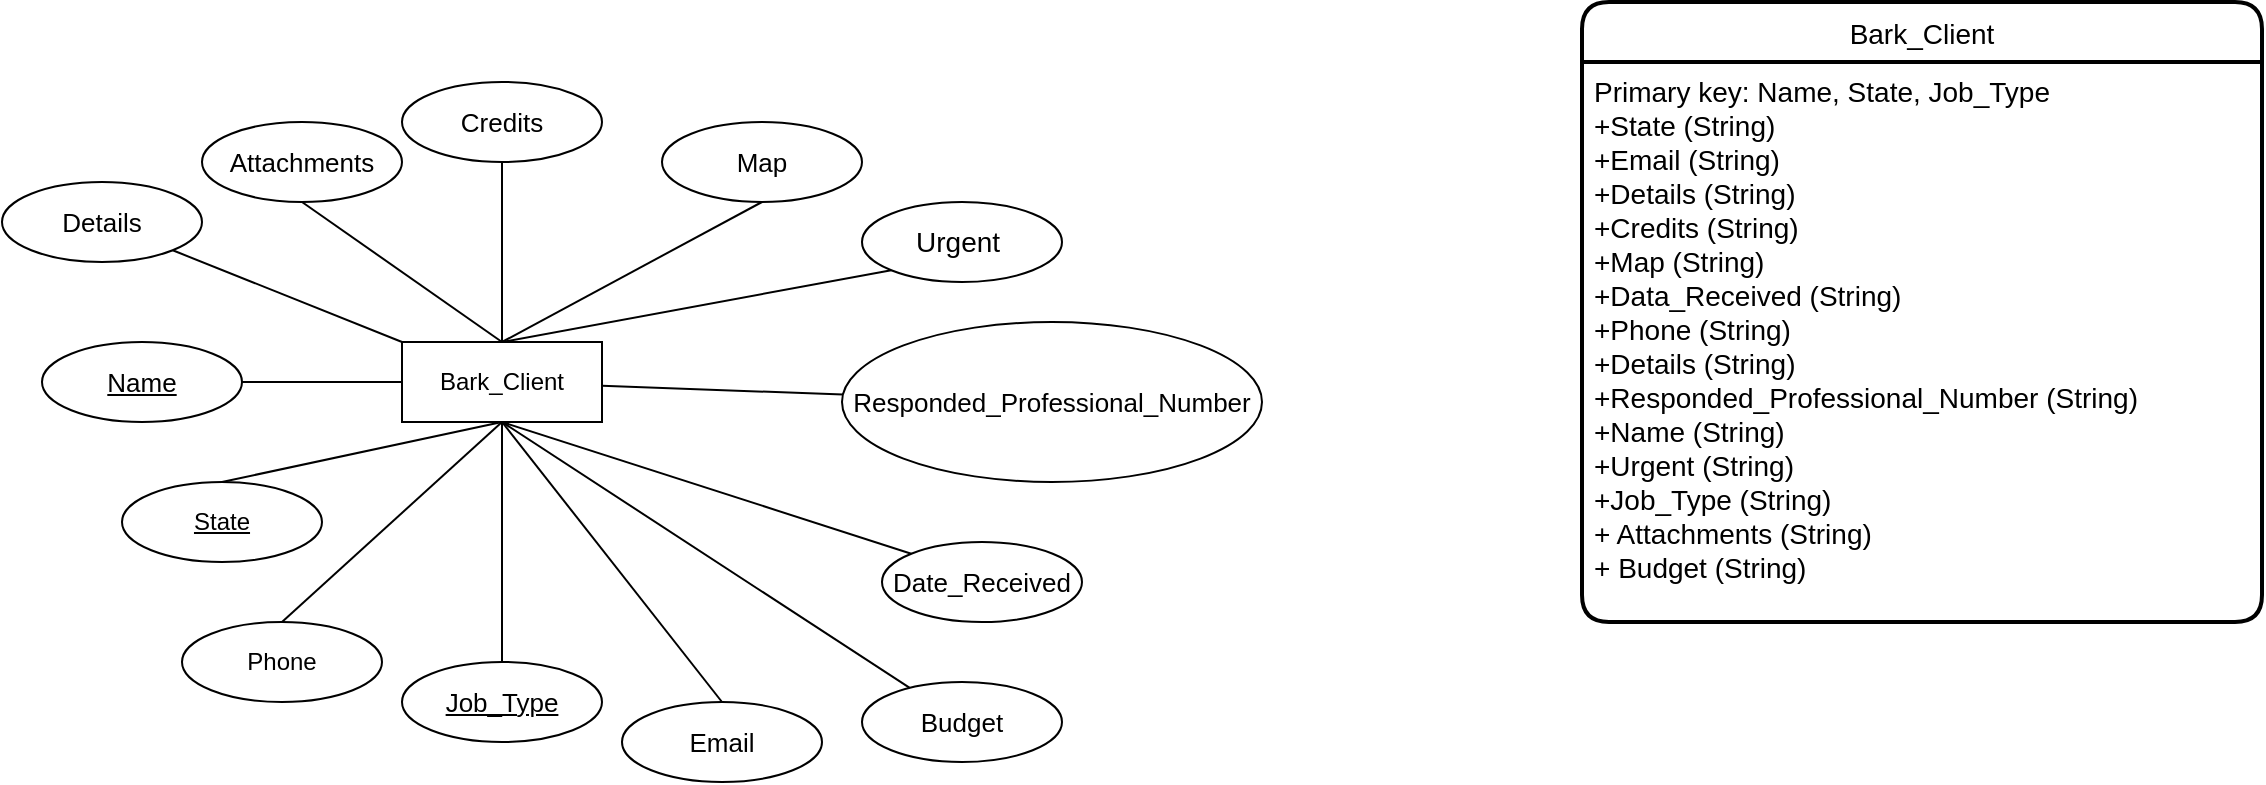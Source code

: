 <mxfile version="18.1.3" type="device"><diagram id="LY0GhdTmVqlvBuymsZOX" name="Page-1"><mxGraphModel dx="1038" dy="579" grid="1" gridSize="10" guides="1" tooltips="1" connect="1" arrows="1" fold="1" page="1" pageScale="1" pageWidth="850" pageHeight="1100" math="0" shadow="0"><root><mxCell id="0"/><mxCell id="1" parent="0"/><mxCell id="k2KA56HlH97TxQyiSHu6-1" value="Bark_Client" style="whiteSpace=wrap;html=1;align=center;" parent="1" vertex="1"><mxGeometry x="340" y="260" width="100" height="40" as="geometry"/></mxCell><mxCell id="k2KA56HlH97TxQyiSHu6-2" value="&lt;u&gt;State&lt;/u&gt;" style="ellipse;whiteSpace=wrap;html=1;align=center;" parent="1" vertex="1"><mxGeometry x="200" y="330" width="100" height="40" as="geometry"/></mxCell><mxCell id="k2KA56HlH97TxQyiSHu6-3" value="" style="endArrow=none;html=1;rounded=0;exitX=0.5;exitY=0;exitDx=0;exitDy=0;entryX=0.5;entryY=1;entryDx=0;entryDy=0;" parent="1" source="k2KA56HlH97TxQyiSHu6-2" target="k2KA56HlH97TxQyiSHu6-1" edge="1"><mxGeometry relative="1" as="geometry"><mxPoint x="340" y="290" as="sourcePoint"/><mxPoint x="500" y="290" as="targetPoint"/></mxGeometry></mxCell><mxCell id="k2KA56HlH97TxQyiSHu6-4" value="Phone" style="ellipse;whiteSpace=wrap;html=1;align=center;" parent="1" vertex="1"><mxGeometry x="230" y="400" width="100" height="40" as="geometry"/></mxCell><mxCell id="k2KA56HlH97TxQyiSHu6-5" value="" style="endArrow=none;html=1;rounded=0;exitX=0.5;exitY=0;exitDx=0;exitDy=0;entryX=0.5;entryY=1;entryDx=0;entryDy=0;" parent="1" source="k2KA56HlH97TxQyiSHu6-4" target="k2KA56HlH97TxQyiSHu6-1" edge="1"><mxGeometry relative="1" as="geometry"><mxPoint x="590" y="290" as="sourcePoint"/><mxPoint x="750" y="290" as="targetPoint"/></mxGeometry></mxCell><mxCell id="k2KA56HlH97TxQyiSHu6-6" value="&lt;span style=&quot;font-family: arial; font-size: 13px; text-align: left; background-color: rgb(255, 255, 255);&quot;&gt;&lt;u&gt;Job_Type&lt;/u&gt;&lt;/span&gt;" style="ellipse;whiteSpace=wrap;html=1;align=center;" parent="1" vertex="1"><mxGeometry x="340" y="420" width="100" height="40" as="geometry"/></mxCell><mxCell id="k2KA56HlH97TxQyiSHu6-7" value="" style="endArrow=none;html=1;rounded=0;exitX=0.5;exitY=0;exitDx=0;exitDy=0;entryX=0.5;entryY=1;entryDx=0;entryDy=0;" parent="1" source="k2KA56HlH97TxQyiSHu6-6" target="k2KA56HlH97TxQyiSHu6-1" edge="1"><mxGeometry relative="1" as="geometry"><mxPoint x="670" y="350" as="sourcePoint"/><mxPoint x="470" y="360" as="targetPoint"/></mxGeometry></mxCell><mxCell id="k2KA56HlH97TxQyiSHu6-8" value="&lt;span style=&quot;font-family: arial; font-size: 13px; text-align: left; background-color: rgb(255, 255, 255);&quot;&gt;Email&lt;/span&gt;" style="ellipse;whiteSpace=wrap;html=1;align=center;" parent="1" vertex="1"><mxGeometry x="450" y="440" width="100" height="40" as="geometry"/></mxCell><mxCell id="k2KA56HlH97TxQyiSHu6-9" value="" style="endArrow=none;html=1;rounded=0;exitX=0.5;exitY=0;exitDx=0;exitDy=0;entryX=0.5;entryY=1;entryDx=0;entryDy=0;" parent="1" source="k2KA56HlH97TxQyiSHu6-8" target="k2KA56HlH97TxQyiSHu6-1" edge="1"><mxGeometry relative="1" as="geometry"><mxPoint x="780" y="370" as="sourcePoint"/><mxPoint x="390" y="290" as="targetPoint"/></mxGeometry></mxCell><mxCell id="k2KA56HlH97TxQyiSHu6-10" value="&lt;span style=&quot;font-family: Arial; font-size: 13px; text-align: left; background-color: rgb(255, 255, 255);&quot;&gt;Date_Received&lt;/span&gt;" style="ellipse;whiteSpace=wrap;html=1;align=center;" parent="1" vertex="1"><mxGeometry x="580" y="360" width="100" height="40" as="geometry"/></mxCell><mxCell id="k2KA56HlH97TxQyiSHu6-11" value="" style="endArrow=none;html=1;rounded=0;exitX=0;exitY=0;exitDx=0;exitDy=0;entryX=0.5;entryY=1;entryDx=0;entryDy=0;" parent="1" source="k2KA56HlH97TxQyiSHu6-10" target="k2KA56HlH97TxQyiSHu6-1" edge="1"><mxGeometry relative="1" as="geometry"><mxPoint x="950" y="380" as="sourcePoint"/><mxPoint x="590" y="250" as="targetPoint"/></mxGeometry></mxCell><mxCell id="k2KA56HlH97TxQyiSHu6-14" value="&lt;div style=&quot;text-align: left;&quot;&gt;&lt;span style=&quot;background-color: initial; font-size: 13px;&quot;&gt;&lt;font face=&quot;arial&quot;&gt;Responded_Professional_Number&lt;/font&gt;&lt;/span&gt;&lt;/div&gt;" style="ellipse;whiteSpace=wrap;html=1;align=center;" parent="1" vertex="1"><mxGeometry x="560" y="250" width="210" height="80" as="geometry"/></mxCell><mxCell id="k2KA56HlH97TxQyiSHu6-15" value="" style="endArrow=none;html=1;rounded=0;" parent="1" source="k2KA56HlH97TxQyiSHu6-14" target="k2KA56HlH97TxQyiSHu6-1" edge="1"><mxGeometry relative="1" as="geometry"><mxPoint x="960" y="300" as="sourcePoint"/><mxPoint x="680" y="250" as="targetPoint"/></mxGeometry></mxCell><mxCell id="k2KA56HlH97TxQyiSHu6-18" value="&lt;span style=&quot;font-family: arial; font-size: 13px; text-align: left; background-color: rgb(255, 255, 255);&quot;&gt;Map&lt;/span&gt;" style="ellipse;whiteSpace=wrap;html=1;align=center;" parent="1" vertex="1"><mxGeometry x="470" y="150" width="100" height="40" as="geometry"/></mxCell><mxCell id="k2KA56HlH97TxQyiSHu6-19" value="" style="endArrow=none;html=1;rounded=0;exitX=0.5;exitY=1;exitDx=0;exitDy=0;entryX=0.5;entryY=0;entryDx=0;entryDy=0;" parent="1" source="k2KA56HlH97TxQyiSHu6-18" target="k2KA56HlH97TxQyiSHu6-1" edge="1"><mxGeometry relative="1" as="geometry"><mxPoint x="765.71" y="90" as="sourcePoint"/><mxPoint x="190" y="100" as="targetPoint"/></mxGeometry></mxCell><mxCell id="k2KA56HlH97TxQyiSHu6-20" value="&lt;div style=&quot;text-align: left;&quot;&gt;&lt;font face=&quot;arial&quot;&gt;&lt;span style=&quot;font-size: 13px; background-color: rgb(255, 255, 255);&quot;&gt;Credits&lt;/span&gt;&lt;/font&gt;&lt;/div&gt;" style="ellipse;whiteSpace=wrap;html=1;align=center;" parent="1" vertex="1"><mxGeometry x="340" y="130" width="100" height="40" as="geometry"/></mxCell><mxCell id="k2KA56HlH97TxQyiSHu6-21" value="" style="endArrow=none;html=1;rounded=0;exitX=0.5;exitY=1;exitDx=0;exitDy=0;entryX=0.5;entryY=0;entryDx=0;entryDy=0;" parent="1" source="k2KA56HlH97TxQyiSHu6-20" target="k2KA56HlH97TxQyiSHu6-1" edge="1"><mxGeometry relative="1" as="geometry"><mxPoint x="615.71" y="70" as="sourcePoint"/><mxPoint x="240" y="240" as="targetPoint"/></mxGeometry></mxCell><mxCell id="k2KA56HlH97TxQyiSHu6-22" value="&lt;div style=&quot;text-align: left;&quot;&gt;&lt;font face=&quot;arial&quot;&gt;&lt;span style=&quot;font-size: 13px; background-color: rgb(255, 255, 255);&quot;&gt;Details&lt;/span&gt;&lt;/font&gt;&lt;/div&gt;" style="ellipse;whiteSpace=wrap;html=1;align=center;" parent="1" vertex="1"><mxGeometry x="140" y="180" width="100" height="40" as="geometry"/></mxCell><mxCell id="k2KA56HlH97TxQyiSHu6-23" value="" style="endArrow=none;html=1;rounded=0;exitX=1;exitY=1;exitDx=0;exitDy=0;" parent="1" source="k2KA56HlH97TxQyiSHu6-22" target="k2KA56HlH97TxQyiSHu6-1" edge="1"><mxGeometry relative="1" as="geometry"><mxPoint x="475.71" y="70" as="sourcePoint"/><mxPoint x="250" y="260" as="targetPoint"/></mxGeometry></mxCell><mxCell id="a0s97jrBQrgjphoPSRo8-2" value="Bark_Client" style="swimlane;childLayout=stackLayout;horizontal=1;startSize=30;horizontalStack=0;rounded=1;fontSize=14;fontStyle=0;strokeWidth=2;resizeParent=0;resizeLast=1;shadow=0;dashed=0;align=center;spacingTop=0;spacing=2;" parent="1" vertex="1"><mxGeometry x="930" y="90" width="340" height="310" as="geometry"><mxRectangle x="320" y="590" width="100" height="30" as="alternateBounds"/></mxGeometry></mxCell><mxCell id="a0s97jrBQrgjphoPSRo8-3" value="Primary key: Name, State, Job_Type&#10;+State (String)&#10;+Email (String)&#10;+Details (String)&#10;+Credits (String)&#10;+Map (String)&#10;+Data_Received (String)&#10;+Phone (String)&#10;+Details (String)&#10;+Responded_Professional_Number (String)&#10;+Name (String)&#10;+Urgent (String)&#10;+Job_Type (String)&#10;+ Attachments (String)&#10;+ Budget (String)&#10;&#10;&#10;&#10;" style="align=left;strokeColor=none;fillColor=none;spacingLeft=4;fontSize=14;verticalAlign=top;resizable=0;rotatable=0;part=1;spacing=2;" parent="a0s97jrBQrgjphoPSRo8-2" vertex="1"><mxGeometry y="30" width="340" height="280" as="geometry"/></mxCell><mxCell id="a0s97jrBQrgjphoPSRo8-9" value="&lt;div style=&quot;text-align: left;&quot;&gt;&lt;font face=&quot;arial&quot;&gt;&lt;span style=&quot;font-size: 13px; background-color: rgb(255, 255, 255);&quot;&gt;&lt;u&gt;Name&lt;/u&gt;&lt;/span&gt;&lt;/font&gt;&lt;/div&gt;" style="ellipse;whiteSpace=wrap;html=1;align=center;" parent="1" vertex="1"><mxGeometry x="160" y="260" width="100" height="40" as="geometry"/></mxCell><mxCell id="a0s97jrBQrgjphoPSRo8-10" value="" style="endArrow=none;html=1;rounded=0;" parent="1" source="a0s97jrBQrgjphoPSRo8-9" target="k2KA56HlH97TxQyiSHu6-1" edge="1"><mxGeometry relative="1" as="geometry"><mxPoint x="343.21" y="110" as="sourcePoint"/><mxPoint x="230" y="300" as="targetPoint"/></mxGeometry></mxCell><mxCell id="ZQFCEP_wbep2ijGuy9pS-1" value="&lt;div style=&quot;text-align: left;&quot;&gt;&lt;span style=&quot;font-size: 14px;&quot;&gt;Urgent&amp;nbsp;&lt;/span&gt;&lt;br&gt;&lt;/div&gt;" style="ellipse;whiteSpace=wrap;html=1;align=center;" parent="1" vertex="1"><mxGeometry x="570" y="190" width="100" height="40" as="geometry"/></mxCell><mxCell id="ZQFCEP_wbep2ijGuy9pS-2" value="" style="endArrow=none;html=1;rounded=0;exitX=0;exitY=1;exitDx=0;exitDy=0;entryX=0.5;entryY=0;entryDx=0;entryDy=0;" parent="1" source="ZQFCEP_wbep2ijGuy9pS-1" target="k2KA56HlH97TxQyiSHu6-1" edge="1"><mxGeometry relative="1" as="geometry"><mxPoint x="890.71" y="50" as="sourcePoint"/><mxPoint x="665" y="240" as="targetPoint"/></mxGeometry></mxCell><mxCell id="vcCikHCcfRpTWKl0r00H-1" value="&lt;div style=&quot;text-align: left;&quot;&gt;&lt;font face=&quot;arial&quot;&gt;&lt;span style=&quot;font-size: 13px; background-color: rgb(255, 255, 255);&quot;&gt;Attachments&lt;/span&gt;&lt;/font&gt;&lt;/div&gt;" style="ellipse;whiteSpace=wrap;html=1;align=center;" vertex="1" parent="1"><mxGeometry x="240" y="150" width="100" height="40" as="geometry"/></mxCell><mxCell id="vcCikHCcfRpTWKl0r00H-2" value="" style="endArrow=none;html=1;rounded=0;exitX=0.5;exitY=1;exitDx=0;exitDy=0;entryX=0.5;entryY=0;entryDx=0;entryDy=0;" edge="1" parent="1" source="vcCikHCcfRpTWKl0r00H-1" target="k2KA56HlH97TxQyiSHu6-1"><mxGeometry relative="1" as="geometry"><mxPoint x="470.71" as="sourcePoint"/><mxPoint x="345" y="190" as="targetPoint"/></mxGeometry></mxCell><mxCell id="vcCikHCcfRpTWKl0r00H-3" value="&lt;span style=&quot;font-family: arial; font-size: 13px; text-align: left; background-color: rgb(255, 255, 255);&quot;&gt;Budget&lt;/span&gt;" style="ellipse;whiteSpace=wrap;html=1;align=center;" vertex="1" parent="1"><mxGeometry x="570" y="430" width="100" height="40" as="geometry"/></mxCell><mxCell id="vcCikHCcfRpTWKl0r00H-4" value="" style="endArrow=none;html=1;rounded=0;entryX=0.5;entryY=1;entryDx=0;entryDy=0;" edge="1" parent="1" source="vcCikHCcfRpTWKl0r00H-3" target="k2KA56HlH97TxQyiSHu6-1"><mxGeometry relative="1" as="geometry"><mxPoint x="680" y="600" as="sourcePoint"/><mxPoint x="540" y="480" as="targetPoint"/></mxGeometry></mxCell></root></mxGraphModel></diagram></mxfile>